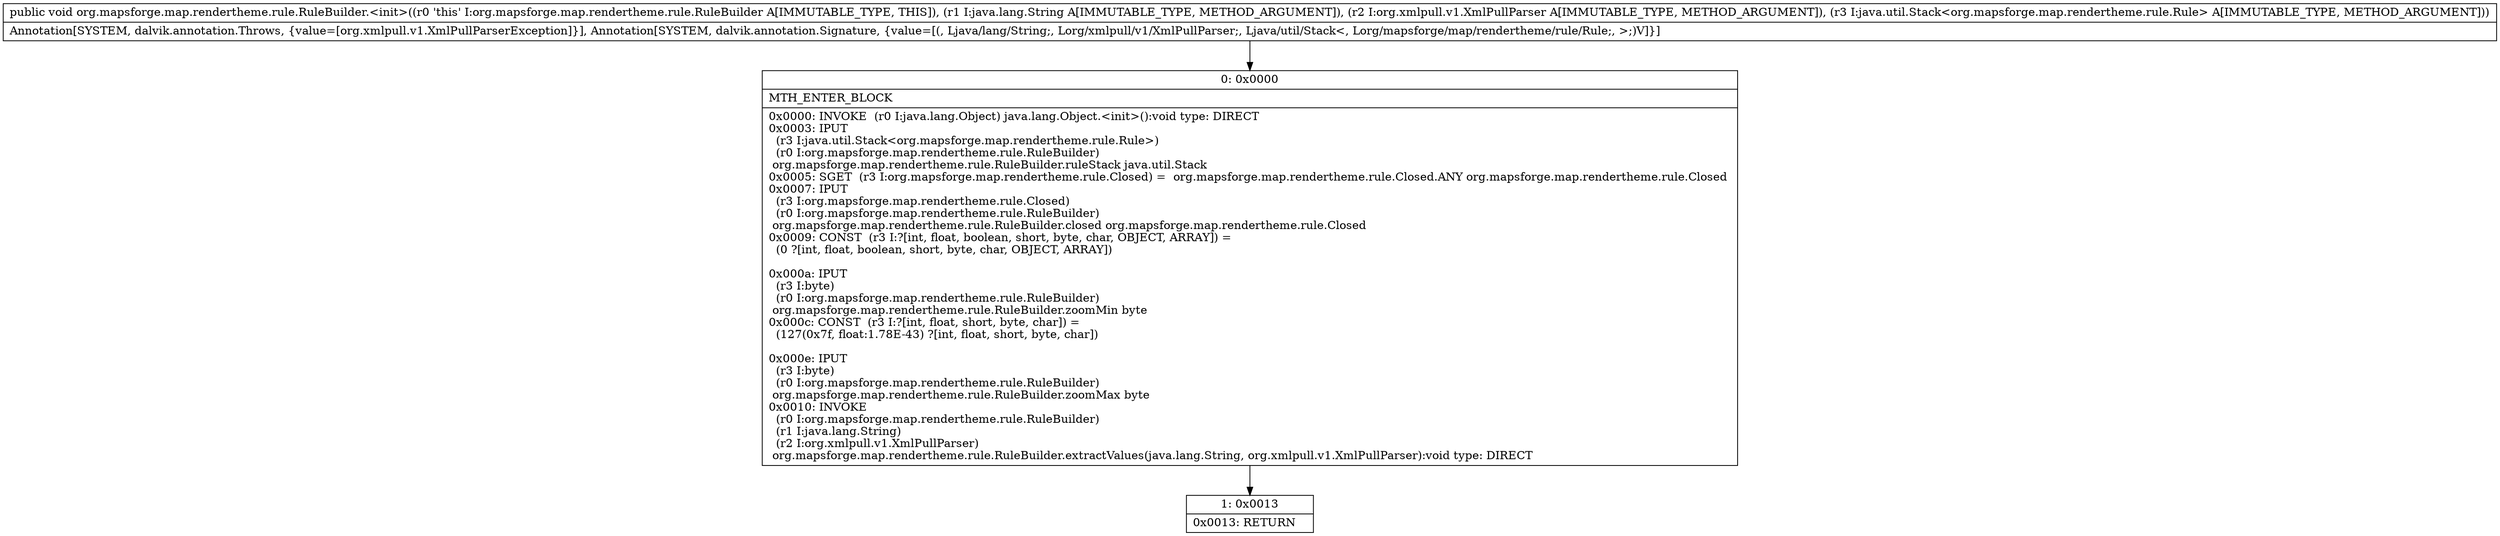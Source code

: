 digraph "CFG fororg.mapsforge.map.rendertheme.rule.RuleBuilder.\<init\>(Ljava\/lang\/String;Lorg\/xmlpull\/v1\/XmlPullParser;Ljava\/util\/Stack;)V" {
Node_0 [shape=record,label="{0\:\ 0x0000|MTH_ENTER_BLOCK\l|0x0000: INVOKE  (r0 I:java.lang.Object) java.lang.Object.\<init\>():void type: DIRECT \l0x0003: IPUT  \l  (r3 I:java.util.Stack\<org.mapsforge.map.rendertheme.rule.Rule\>)\l  (r0 I:org.mapsforge.map.rendertheme.rule.RuleBuilder)\l org.mapsforge.map.rendertheme.rule.RuleBuilder.ruleStack java.util.Stack \l0x0005: SGET  (r3 I:org.mapsforge.map.rendertheme.rule.Closed) =  org.mapsforge.map.rendertheme.rule.Closed.ANY org.mapsforge.map.rendertheme.rule.Closed \l0x0007: IPUT  \l  (r3 I:org.mapsforge.map.rendertheme.rule.Closed)\l  (r0 I:org.mapsforge.map.rendertheme.rule.RuleBuilder)\l org.mapsforge.map.rendertheme.rule.RuleBuilder.closed org.mapsforge.map.rendertheme.rule.Closed \l0x0009: CONST  (r3 I:?[int, float, boolean, short, byte, char, OBJECT, ARRAY]) = \l  (0 ?[int, float, boolean, short, byte, char, OBJECT, ARRAY])\l \l0x000a: IPUT  \l  (r3 I:byte)\l  (r0 I:org.mapsforge.map.rendertheme.rule.RuleBuilder)\l org.mapsforge.map.rendertheme.rule.RuleBuilder.zoomMin byte \l0x000c: CONST  (r3 I:?[int, float, short, byte, char]) = \l  (127(0x7f, float:1.78E\-43) ?[int, float, short, byte, char])\l \l0x000e: IPUT  \l  (r3 I:byte)\l  (r0 I:org.mapsforge.map.rendertheme.rule.RuleBuilder)\l org.mapsforge.map.rendertheme.rule.RuleBuilder.zoomMax byte \l0x0010: INVOKE  \l  (r0 I:org.mapsforge.map.rendertheme.rule.RuleBuilder)\l  (r1 I:java.lang.String)\l  (r2 I:org.xmlpull.v1.XmlPullParser)\l org.mapsforge.map.rendertheme.rule.RuleBuilder.extractValues(java.lang.String, org.xmlpull.v1.XmlPullParser):void type: DIRECT \l}"];
Node_1 [shape=record,label="{1\:\ 0x0013|0x0013: RETURN   \l}"];
MethodNode[shape=record,label="{public void org.mapsforge.map.rendertheme.rule.RuleBuilder.\<init\>((r0 'this' I:org.mapsforge.map.rendertheme.rule.RuleBuilder A[IMMUTABLE_TYPE, THIS]), (r1 I:java.lang.String A[IMMUTABLE_TYPE, METHOD_ARGUMENT]), (r2 I:org.xmlpull.v1.XmlPullParser A[IMMUTABLE_TYPE, METHOD_ARGUMENT]), (r3 I:java.util.Stack\<org.mapsforge.map.rendertheme.rule.Rule\> A[IMMUTABLE_TYPE, METHOD_ARGUMENT]))  | Annotation[SYSTEM, dalvik.annotation.Throws, \{value=[org.xmlpull.v1.XmlPullParserException]\}], Annotation[SYSTEM, dalvik.annotation.Signature, \{value=[(, Ljava\/lang\/String;, Lorg\/xmlpull\/v1\/XmlPullParser;, Ljava\/util\/Stack\<, Lorg\/mapsforge\/map\/rendertheme\/rule\/Rule;, \>;)V]\}]\l}"];
MethodNode -> Node_0;
Node_0 -> Node_1;
}

